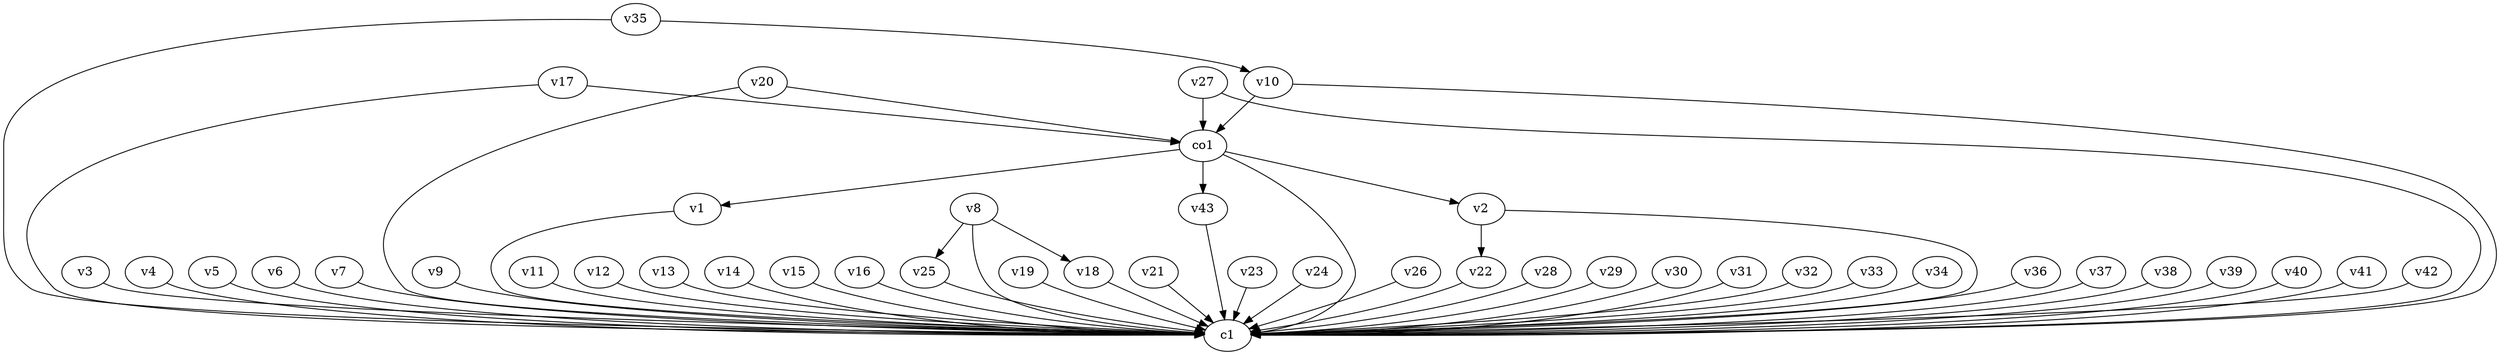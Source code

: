 strict digraph  {
c1;
v1;
v2;
v3;
v4;
v5;
v6;
v7;
v8;
v9;
v10;
v11;
v12;
v13;
v14;
v15;
v16;
v17;
v18;
v19;
v20;
v21;
v22;
v23;
v24;
v25;
v26;
v27;
v28;
v29;
v30;
v31;
v32;
v33;
v34;
v35;
v36;
v37;
v38;
v39;
v40;
v41;
v42;
v43;
co1;
v1 -> c1  [weight=1];
v2 -> c1  [weight=1];
v2 -> v22  [weight=1];
v3 -> c1  [weight=1];
v4 -> c1  [weight=1];
v5 -> c1  [weight=1];
v6 -> c1  [weight=1];
v7 -> c1  [weight=1];
v8 -> c1  [weight=1];
v8 -> v25  [weight=1];
v8 -> v18  [weight=1];
v9 -> c1  [weight=1];
v10 -> c1  [weight=1];
v10 -> co1  [weight=1];
v11 -> c1  [weight=1];
v12 -> c1  [weight=1];
v13 -> c1  [weight=1];
v14 -> c1  [weight=1];
v15 -> c1  [weight=1];
v16 -> c1  [weight=1];
v17 -> c1  [weight=1];
v17 -> co1  [weight=1];
v18 -> c1  [weight=1];
v19 -> c1  [weight=1];
v20 -> c1  [weight=1];
v20 -> co1  [weight=1];
v21 -> c1  [weight=1];
v22 -> c1  [weight=1];
v23 -> c1  [weight=1];
v24 -> c1  [weight=1];
v25 -> c1  [weight=1];
v26 -> c1  [weight=1];
v27 -> c1  [weight=1];
v27 -> co1  [weight=1];
v28 -> c1  [weight=1];
v29 -> c1  [weight=1];
v30 -> c1  [weight=1];
v31 -> c1  [weight=1];
v32 -> c1  [weight=1];
v33 -> c1  [weight=1];
v34 -> c1  [weight=1];
v35 -> c1  [weight=1];
v35 -> v10  [weight=1];
v36 -> c1  [weight=1];
v37 -> c1  [weight=1];
v38 -> c1  [weight=1];
v39 -> c1  [weight=1];
v40 -> c1  [weight=1];
v41 -> c1  [weight=1];
v42 -> c1  [weight=1];
v43 -> c1  [weight=1];
co1 -> c1  [weight=1];
co1 -> v43  [weight=1];
co1 -> v2  [weight=1];
co1 -> v1  [weight=1];
}
